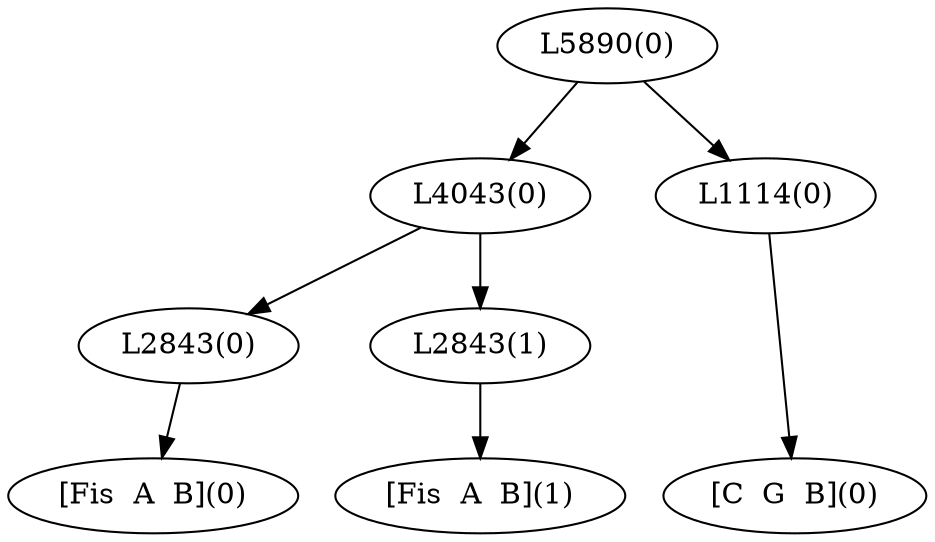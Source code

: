 digraph sample{
"L2843(0)"->"[Fis  A  B](0)"
"L2843(1)"->"[Fis  A  B](1)"
"L4043(0)"->"L2843(0)"
"L4043(0)"->"L2843(1)"
"L1114(0)"->"[C  G  B](0)"
"L5890(0)"->"L4043(0)"
"L5890(0)"->"L1114(0)"
{rank = min; "L5890(0)"}
{rank = same; "L4043(0)"; "L1114(0)";}
{rank = same; "L2843(0)"; "L2843(1)";}
{rank = max; "[C  G  B](0)"; "[Fis  A  B](0)"; "[Fis  A  B](1)";}
}